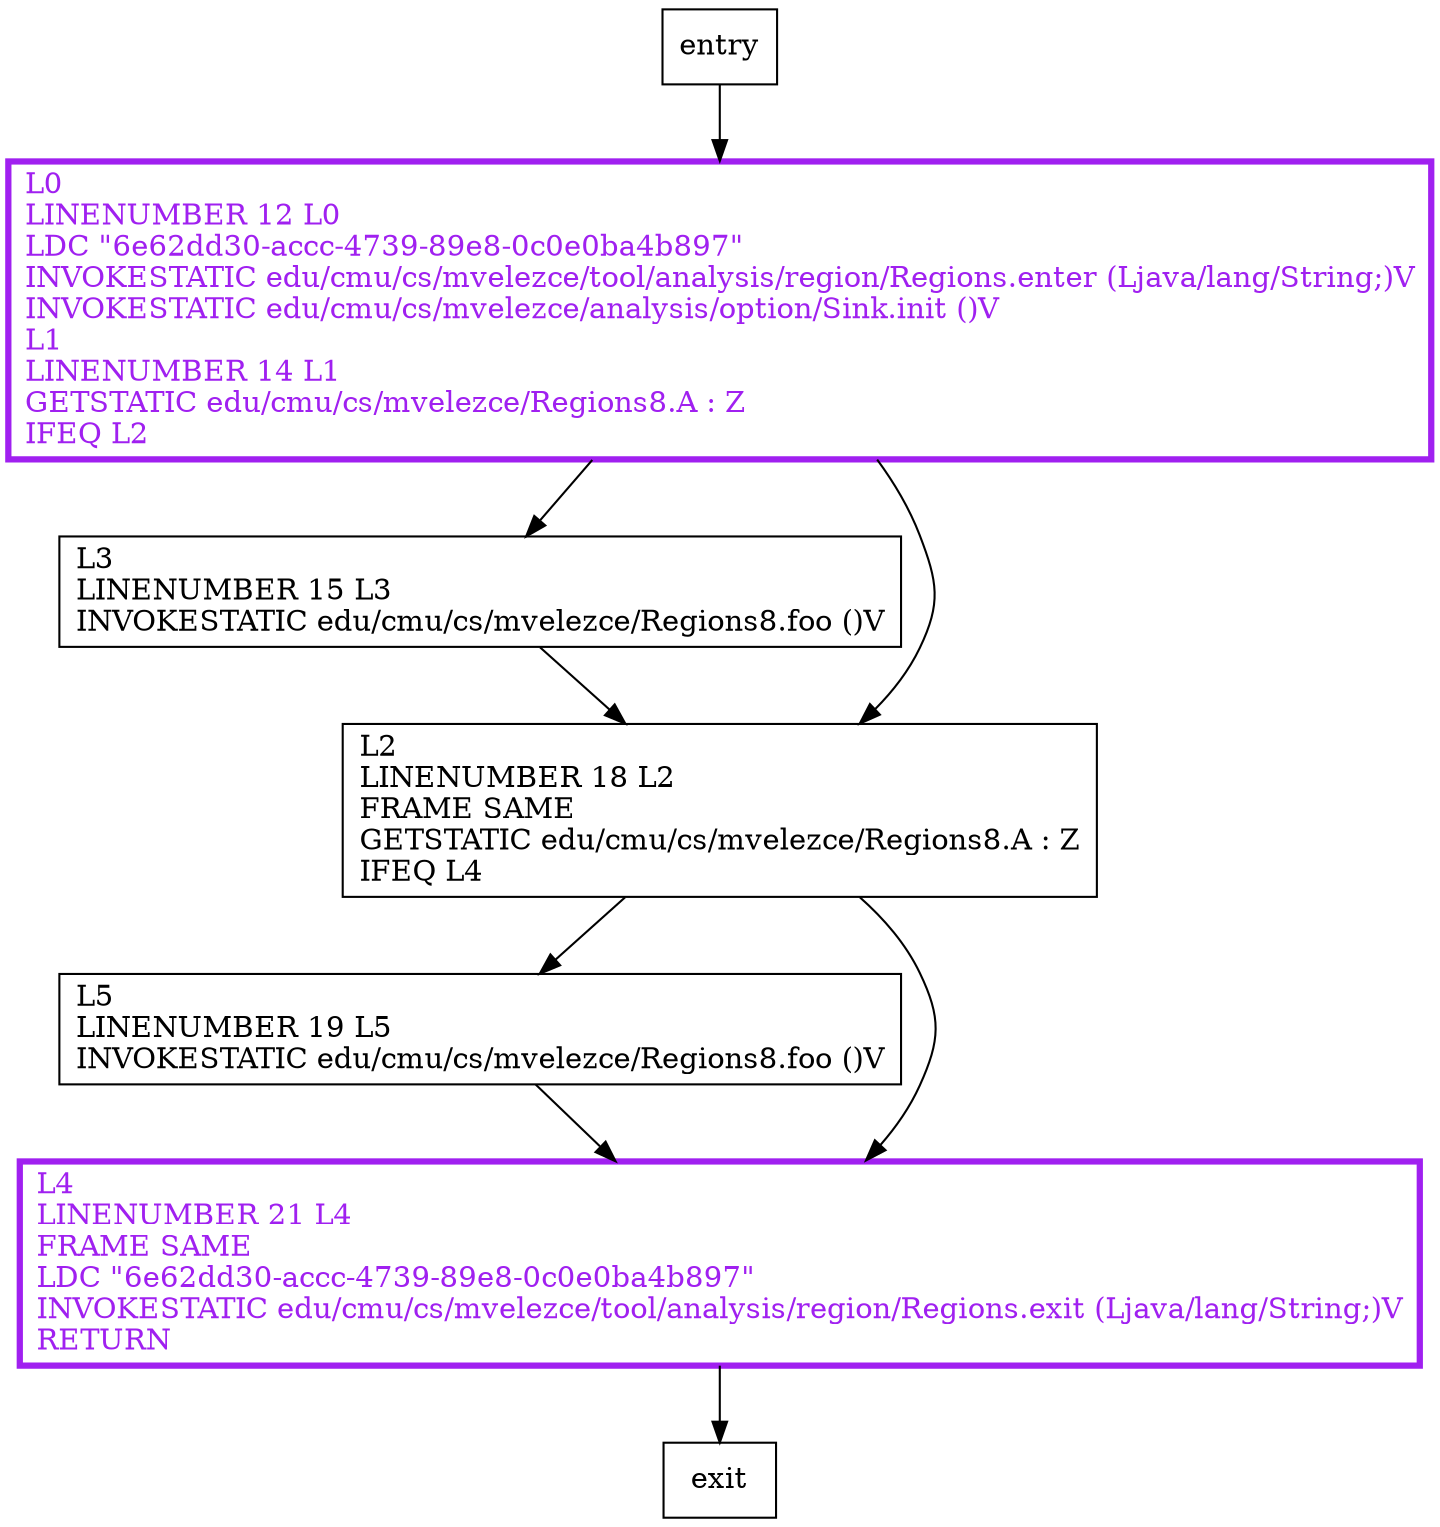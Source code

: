 digraph main {
node [shape=record];
1041219253 [label="L3\lLINENUMBER 15 L3\lINVOKESTATIC edu/cmu/cs/mvelezce/Regions8.foo ()V\l"];
645323781 [label="L5\lLINENUMBER 19 L5\lINVOKESTATIC edu/cmu/cs/mvelezce/Regions8.foo ()V\l"];
434167806 [label="L0\lLINENUMBER 12 L0\lLDC \"6e62dd30-accc-4739-89e8-0c0e0ba4b897\"\lINVOKESTATIC edu/cmu/cs/mvelezce/tool/analysis/region/Regions.enter (Ljava/lang/String;)V\lINVOKESTATIC edu/cmu/cs/mvelezce/analysis/option/Sink.init ()V\lL1\lLINENUMBER 14 L1\lGETSTATIC edu/cmu/cs/mvelezce/Regions8.A : Z\lIFEQ L2\l"];
964094970 [label="L4\lLINENUMBER 21 L4\lFRAME SAME\lLDC \"6e62dd30-accc-4739-89e8-0c0e0ba4b897\"\lINVOKESTATIC edu/cmu/cs/mvelezce/tool/analysis/region/Regions.exit (Ljava/lang/String;)V\lRETURN\l"];
1565397985 [label="L2\lLINENUMBER 18 L2\lFRAME SAME\lGETSTATIC edu/cmu/cs/mvelezce/Regions8.A : Z\lIFEQ L4\l"];
entry;
exit;
entry -> 434167806;
1041219253 -> 1565397985;
645323781 -> 964094970;
434167806 -> 1041219253;
434167806 -> 1565397985;
964094970 -> exit;
1565397985 -> 645323781;
1565397985 -> 964094970;
434167806[fontcolor="purple", penwidth=3, color="purple"];
964094970[fontcolor="purple", penwidth=3, color="purple"];
}
